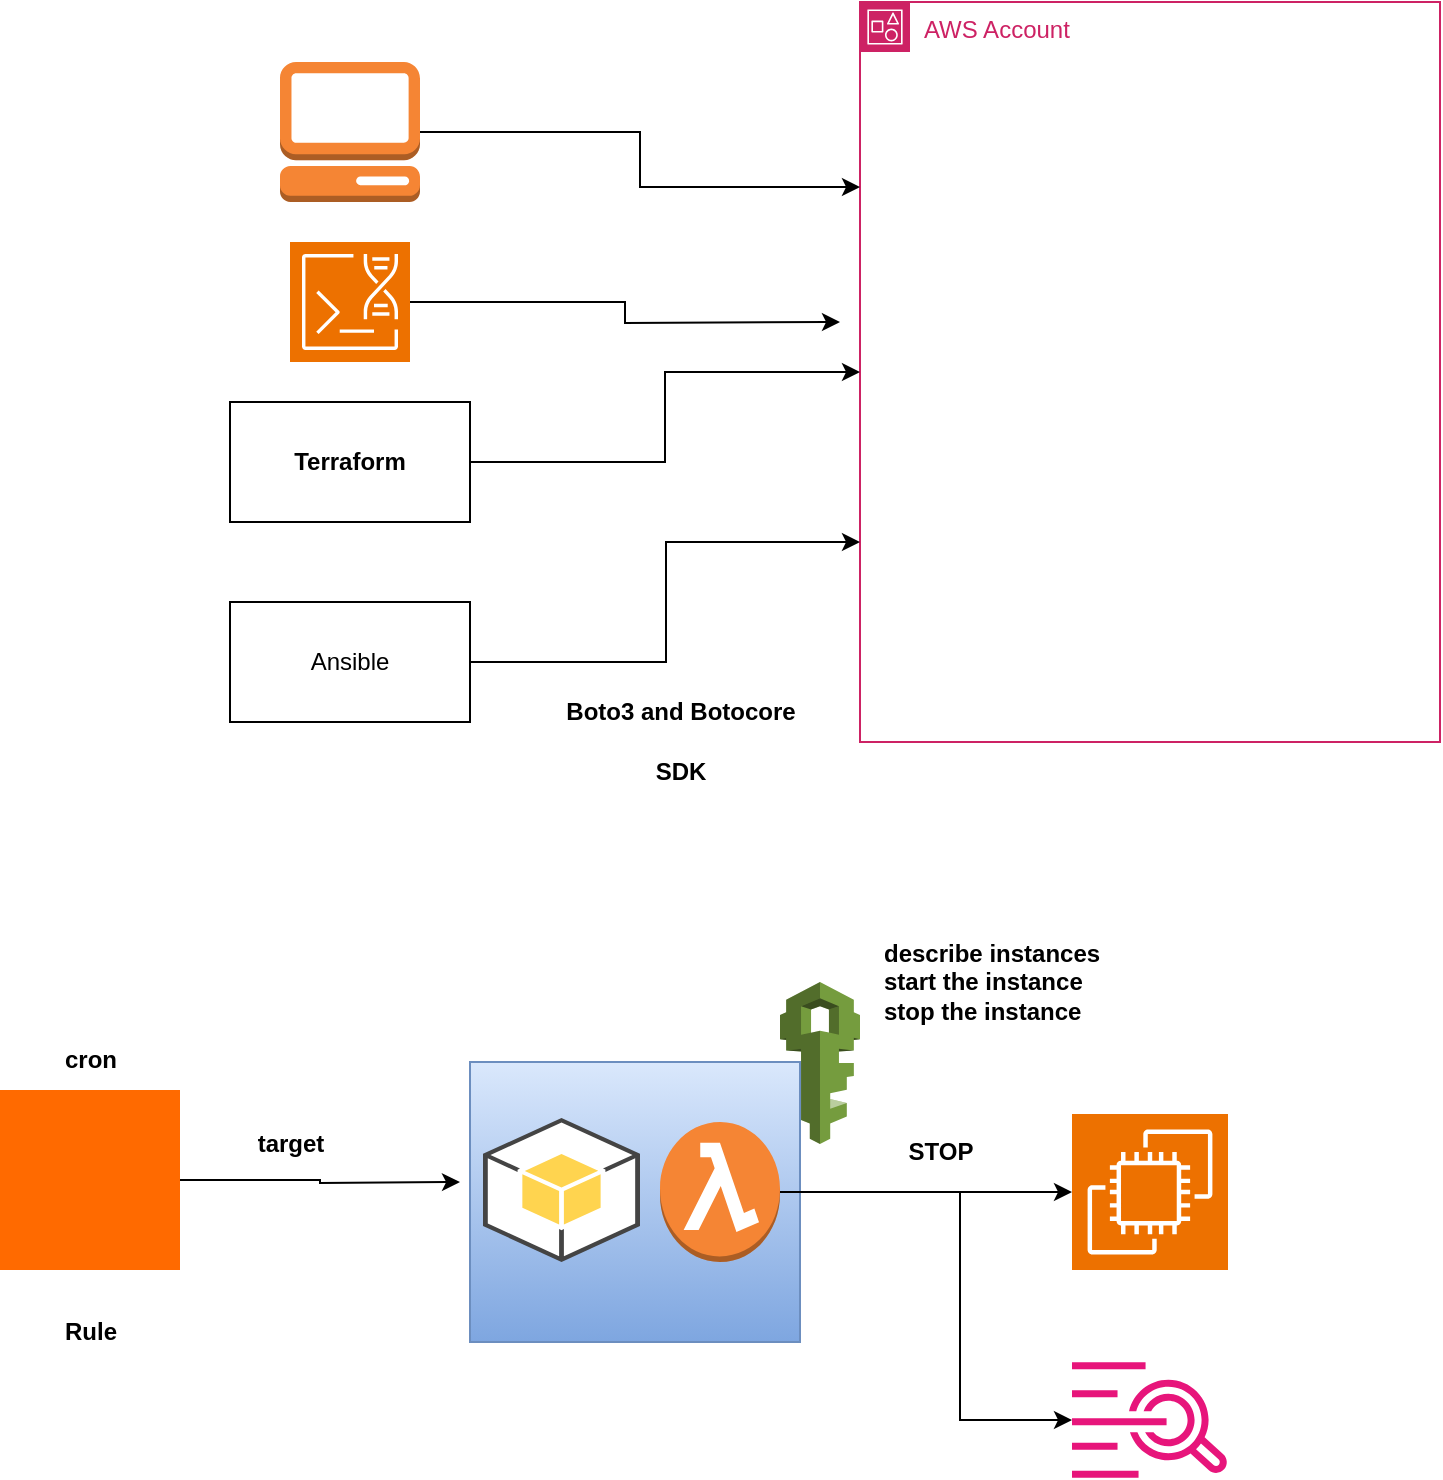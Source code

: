 <mxfile version="28.2.1">
  <diagram name="Page-1" id="YzFeRjP6y-yqSmwC7Y67">
    <mxGraphModel dx="1042" dy="561" grid="1" gridSize="10" guides="1" tooltips="1" connect="1" arrows="1" fold="1" page="1" pageScale="1" pageWidth="850" pageHeight="1100" math="0" shadow="0">
      <root>
        <mxCell id="0" />
        <mxCell id="1" parent="0" />
        <mxCell id="cw3ybI9CJez9jfqQfhBN-1" value="AWS Account" style="points=[[0,0],[0.25,0],[0.5,0],[0.75,0],[1,0],[1,0.25],[1,0.5],[1,0.75],[1,1],[0.75,1],[0.5,1],[0.25,1],[0,1],[0,0.75],[0,0.5],[0,0.25]];outlineConnect=0;gradientColor=none;html=1;whiteSpace=wrap;fontSize=12;fontStyle=0;container=1;pointerEvents=0;collapsible=0;recursiveResize=0;shape=mxgraph.aws4.group;grIcon=mxgraph.aws4.group_account;strokeColor=#CD2264;fillColor=none;verticalAlign=top;align=left;spacingLeft=30;fontColor=#CD2264;dashed=0;" vertex="1" parent="1">
          <mxGeometry x="440" y="40" width="290" height="370" as="geometry" />
        </mxCell>
        <mxCell id="cw3ybI9CJez9jfqQfhBN-3" style="edgeStyle=orthogonalEdgeStyle;rounded=0;orthogonalLoop=1;jettySize=auto;html=1;entryX=0;entryY=0.25;entryDx=0;entryDy=0;" edge="1" parent="1" source="cw3ybI9CJez9jfqQfhBN-2" target="cw3ybI9CJez9jfqQfhBN-1">
          <mxGeometry relative="1" as="geometry" />
        </mxCell>
        <mxCell id="cw3ybI9CJez9jfqQfhBN-2" value="" style="outlineConnect=0;dashed=0;verticalLabelPosition=bottom;verticalAlign=top;align=center;html=1;shape=mxgraph.aws3.management_console;fillColor=#F58534;gradientColor=none;" vertex="1" parent="1">
          <mxGeometry x="150" y="70" width="70" height="70" as="geometry" />
        </mxCell>
        <mxCell id="cw3ybI9CJez9jfqQfhBN-5" style="edgeStyle=orthogonalEdgeStyle;rounded=0;orthogonalLoop=1;jettySize=auto;html=1;" edge="1" parent="1" source="cw3ybI9CJez9jfqQfhBN-4">
          <mxGeometry relative="1" as="geometry">
            <mxPoint x="430" y="200" as="targetPoint" />
          </mxGeometry>
        </mxCell>
        <mxCell id="cw3ybI9CJez9jfqQfhBN-4" value="" style="sketch=0;points=[[0,0,0],[0.25,0,0],[0.5,0,0],[0.75,0,0],[1,0,0],[0,1,0],[0.25,1,0],[0.5,1,0],[0.75,1,0],[1,1,0],[0,0.25,0],[0,0.5,0],[0,0.75,0],[1,0.25,0],[1,0.5,0],[1,0.75,0]];outlineConnect=0;fontColor=#232F3E;fillColor=#ED7100;strokeColor=#ffffff;dashed=0;verticalLabelPosition=bottom;verticalAlign=top;align=center;html=1;fontSize=12;fontStyle=0;aspect=fixed;shape=mxgraph.aws4.resourceIcon;resIcon=mxgraph.aws4.genomics_cli;" vertex="1" parent="1">
          <mxGeometry x="155" y="160" width="60" height="60" as="geometry" />
        </mxCell>
        <mxCell id="cw3ybI9CJez9jfqQfhBN-7" style="edgeStyle=orthogonalEdgeStyle;rounded=0;orthogonalLoop=1;jettySize=auto;html=1;" edge="1" parent="1" source="cw3ybI9CJez9jfqQfhBN-6" target="cw3ybI9CJez9jfqQfhBN-1">
          <mxGeometry relative="1" as="geometry" />
        </mxCell>
        <mxCell id="cw3ybI9CJez9jfqQfhBN-6" value="&lt;b&gt;Terraform&lt;/b&gt;" style="rounded=0;whiteSpace=wrap;html=1;" vertex="1" parent="1">
          <mxGeometry x="125" y="240" width="120" height="60" as="geometry" />
        </mxCell>
        <mxCell id="cw3ybI9CJez9jfqQfhBN-9" style="edgeStyle=orthogonalEdgeStyle;rounded=0;orthogonalLoop=1;jettySize=auto;html=1;" edge="1" parent="1" source="cw3ybI9CJez9jfqQfhBN-8" target="cw3ybI9CJez9jfqQfhBN-1">
          <mxGeometry relative="1" as="geometry">
            <Array as="points">
              <mxPoint x="343" y="370" />
              <mxPoint x="343" y="310" />
            </Array>
          </mxGeometry>
        </mxCell>
        <mxCell id="cw3ybI9CJez9jfqQfhBN-8" value="Ansible" style="rounded=0;whiteSpace=wrap;html=1;" vertex="1" parent="1">
          <mxGeometry x="125" y="340" width="120" height="60" as="geometry" />
        </mxCell>
        <mxCell id="cw3ybI9CJez9jfqQfhBN-10" value="&lt;b&gt;Boto3 and Botocore&lt;/b&gt;" style="text;html=1;align=center;verticalAlign=middle;resizable=0;points=[];autosize=1;strokeColor=none;fillColor=none;" vertex="1" parent="1">
          <mxGeometry x="280" y="380" width="140" height="30" as="geometry" />
        </mxCell>
        <mxCell id="cw3ybI9CJez9jfqQfhBN-11" value="&lt;b&gt;SDK&lt;/b&gt;" style="text;html=1;align=center;verticalAlign=middle;resizable=0;points=[];autosize=1;strokeColor=none;fillColor=none;" vertex="1" parent="1">
          <mxGeometry x="325" y="410" width="50" height="30" as="geometry" />
        </mxCell>
        <mxCell id="cw3ybI9CJez9jfqQfhBN-13" value="" style="rounded=0;whiteSpace=wrap;html=1;fillColor=#dae8fc;gradientColor=#7ea6e0;strokeColor=#6c8ebf;" vertex="1" parent="1">
          <mxGeometry x="245" y="570" width="165" height="140" as="geometry" />
        </mxCell>
        <mxCell id="cw3ybI9CJez9jfqQfhBN-14" value="" style="outlineConnect=0;dashed=0;verticalLabelPosition=bottom;verticalAlign=top;align=center;html=1;shape=mxgraph.aws3.android;fillColor=#FFD44F;gradientColor=none;" vertex="1" parent="1">
          <mxGeometry x="251.5" y="598" width="78.5" height="72" as="geometry" />
        </mxCell>
        <mxCell id="cw3ybI9CJez9jfqQfhBN-22" style="edgeStyle=orthogonalEdgeStyle;rounded=0;orthogonalLoop=1;jettySize=auto;html=1;" edge="1" parent="1" source="cw3ybI9CJez9jfqQfhBN-15" target="cw3ybI9CJez9jfqQfhBN-21">
          <mxGeometry relative="1" as="geometry">
            <Array as="points">
              <mxPoint x="490" y="635" />
              <mxPoint x="490" y="749" />
            </Array>
          </mxGeometry>
        </mxCell>
        <mxCell id="cw3ybI9CJez9jfqQfhBN-15" value="" style="outlineConnect=0;dashed=0;verticalLabelPosition=bottom;verticalAlign=top;align=center;html=1;shape=mxgraph.aws3.lambda_function;fillColor=#F58534;gradientColor=none;" vertex="1" parent="1">
          <mxGeometry x="340" y="600" width="60" height="70" as="geometry" />
        </mxCell>
        <mxCell id="cw3ybI9CJez9jfqQfhBN-16" value="" style="sketch=0;points=[[0,0,0],[0.25,0,0],[0.5,0,0],[0.75,0,0],[1,0,0],[0,1,0],[0.25,1,0],[0.5,1,0],[0.75,1,0],[1,1,0],[0,0.25,0],[0,0.5,0],[0,0.75,0],[1,0.25,0],[1,0.5,0],[1,0.75,0]];outlineConnect=0;fontColor=#232F3E;fillColor=#ED7100;strokeColor=#ffffff;dashed=0;verticalLabelPosition=bottom;verticalAlign=top;align=center;html=1;fontSize=12;fontStyle=0;aspect=fixed;shape=mxgraph.aws4.resourceIcon;resIcon=mxgraph.aws4.ec2;" vertex="1" parent="1">
          <mxGeometry x="546" y="596" width="78" height="78" as="geometry" />
        </mxCell>
        <mxCell id="cw3ybI9CJez9jfqQfhBN-17" style="edgeStyle=orthogonalEdgeStyle;rounded=0;orthogonalLoop=1;jettySize=auto;html=1;entryX=0;entryY=0.5;entryDx=0;entryDy=0;entryPerimeter=0;" edge="1" parent="1" source="cw3ybI9CJez9jfqQfhBN-15" target="cw3ybI9CJez9jfqQfhBN-16">
          <mxGeometry relative="1" as="geometry" />
        </mxCell>
        <mxCell id="cw3ybI9CJez9jfqQfhBN-18" value="&lt;b&gt;STOP&lt;/b&gt;" style="text;html=1;align=center;verticalAlign=middle;resizable=0;points=[];autosize=1;strokeColor=none;fillColor=none;" vertex="1" parent="1">
          <mxGeometry x="450" y="600" width="60" height="30" as="geometry" />
        </mxCell>
        <mxCell id="cw3ybI9CJez9jfqQfhBN-19" value="" style="outlineConnect=0;dashed=0;verticalLabelPosition=bottom;verticalAlign=top;align=center;html=1;shape=mxgraph.aws3.iam;fillColor=#759C3E;gradientColor=none;" vertex="1" parent="1">
          <mxGeometry x="400" y="530" width="40" height="81" as="geometry" />
        </mxCell>
        <mxCell id="cw3ybI9CJez9jfqQfhBN-20" value="&lt;b&gt;describe instances&lt;/b&gt;&lt;div&gt;&lt;b&gt;start the instance&lt;/b&gt;&lt;/div&gt;&lt;div&gt;&lt;b&gt;stop the instance&lt;/b&gt;&lt;/div&gt;" style="text;html=1;align=left;verticalAlign=middle;resizable=0;points=[];autosize=1;strokeColor=none;fillColor=none;" vertex="1" parent="1">
          <mxGeometry x="450" y="500" width="130" height="60" as="geometry" />
        </mxCell>
        <mxCell id="cw3ybI9CJez9jfqQfhBN-21" value="" style="sketch=0;outlineConnect=0;fontColor=#232F3E;gradientColor=none;fillColor=#E7157B;strokeColor=none;dashed=0;verticalLabelPosition=bottom;verticalAlign=top;align=center;html=1;fontSize=12;fontStyle=0;aspect=fixed;pointerEvents=1;shape=mxgraph.aws4.cloudwatch_logs;" vertex="1" parent="1">
          <mxGeometry x="546" y="720" width="78" height="58" as="geometry" />
        </mxCell>
        <mxCell id="cw3ybI9CJez9jfqQfhBN-25" style="edgeStyle=orthogonalEdgeStyle;rounded=0;orthogonalLoop=1;jettySize=auto;html=1;" edge="1" parent="1" source="cw3ybI9CJez9jfqQfhBN-23">
          <mxGeometry relative="1" as="geometry">
            <mxPoint x="240" y="630" as="targetPoint" />
          </mxGeometry>
        </mxCell>
        <mxCell id="cw3ybI9CJez9jfqQfhBN-23" value="" style="points=[];aspect=fixed;html=1;align=center;shadow=0;dashed=0;fillColor=#FF6A00;strokeColor=none;shape=mxgraph.alibaba_cloud.eventbridge;" vertex="1" parent="1">
          <mxGeometry x="10" y="584" width="90" height="90" as="geometry" />
        </mxCell>
        <mxCell id="cw3ybI9CJez9jfqQfhBN-24" value="&lt;b&gt;Rule&lt;/b&gt;" style="text;html=1;align=center;verticalAlign=middle;resizable=0;points=[];autosize=1;strokeColor=none;fillColor=none;" vertex="1" parent="1">
          <mxGeometry x="30" y="690" width="50" height="30" as="geometry" />
        </mxCell>
        <mxCell id="cw3ybI9CJez9jfqQfhBN-26" value="&lt;b&gt;target&lt;/b&gt;" style="text;html=1;align=center;verticalAlign=middle;resizable=0;points=[];autosize=1;strokeColor=none;fillColor=none;" vertex="1" parent="1">
          <mxGeometry x="125" y="596" width="60" height="30" as="geometry" />
        </mxCell>
        <mxCell id="cw3ybI9CJez9jfqQfhBN-27" value="&lt;b&gt;cron&lt;/b&gt;" style="text;html=1;align=center;verticalAlign=middle;resizable=0;points=[];autosize=1;strokeColor=none;fillColor=none;" vertex="1" parent="1">
          <mxGeometry x="30" y="554" width="50" height="30" as="geometry" />
        </mxCell>
      </root>
    </mxGraphModel>
  </diagram>
</mxfile>
